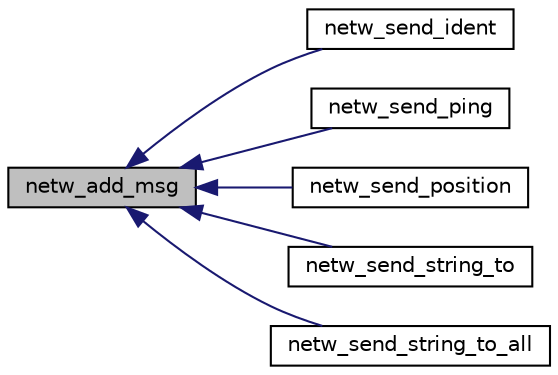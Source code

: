 digraph G
{
  edge [fontname="Helvetica",fontsize="10",labelfontname="Helvetica",labelfontsize="10"];
  node [fontname="Helvetica",fontsize="10",shape=record];
  rankdir=LR;
  Node1 [label="netw_add_msg",height=0.2,width=0.4,color="black", fillcolor="grey75", style="filled" fontcolor="black"];
  Node1 -> Node2 [dir=back,color="midnightblue",fontsize="10",style="solid",fontname="Helvetica"];
  Node2 [label="netw_send_ident",height=0.2,width=0.4,color="black", fillcolor="white", style="filled",URL="$n__network__msg_8c.html#ae8345266fcf7a23c0e8ffe176b0e086f",tooltip="Add a formatted NETWMSG_IDENT message to the specified network."];
  Node1 -> Node3 [dir=back,color="midnightblue",fontsize="10",style="solid",fontname="Helvetica"];
  Node3 [label="netw_send_ping",height=0.2,width=0.4,color="black", fillcolor="white", style="filled",URL="$n__network__msg_8c.html#a660b0821177394fcfcb7afb8c24fd80a",tooltip="Add a ping reply to the network."];
  Node1 -> Node4 [dir=back,color="midnightblue",fontsize="10",style="solid",fontname="Helvetica"];
  Node4 [label="netw_send_position",height=0.2,width=0.4,color="black", fillcolor="white", style="filled",URL="$n__network__msg_8c.html#a9dbcd5aef0dbecf19bceea2ddb46bdd4",tooltip="Add a formatted NETWMSG_IDENT message to the specified network."];
  Node1 -> Node5 [dir=back,color="midnightblue",fontsize="10",style="solid",fontname="Helvetica"];
  Node5 [label="netw_send_string_to",height=0.2,width=0.4,color="black", fillcolor="white", style="filled",URL="$n__network__msg_8c.html#a70307219ccb98fda70ef1ba236c52979",tooltip="Add a string to the network, aiming a specific user."];
  Node1 -> Node6 [dir=back,color="midnightblue",fontsize="10",style="solid",fontname="Helvetica"];
  Node6 [label="netw_send_string_to_all",height=0.2,width=0.4,color="black", fillcolor="white", style="filled",URL="$n__network__msg_8c.html#a16cdc3a012fc9127e1d297da1e16eee1",tooltip="Add a string to the network, aiming all server-side users."];
}
